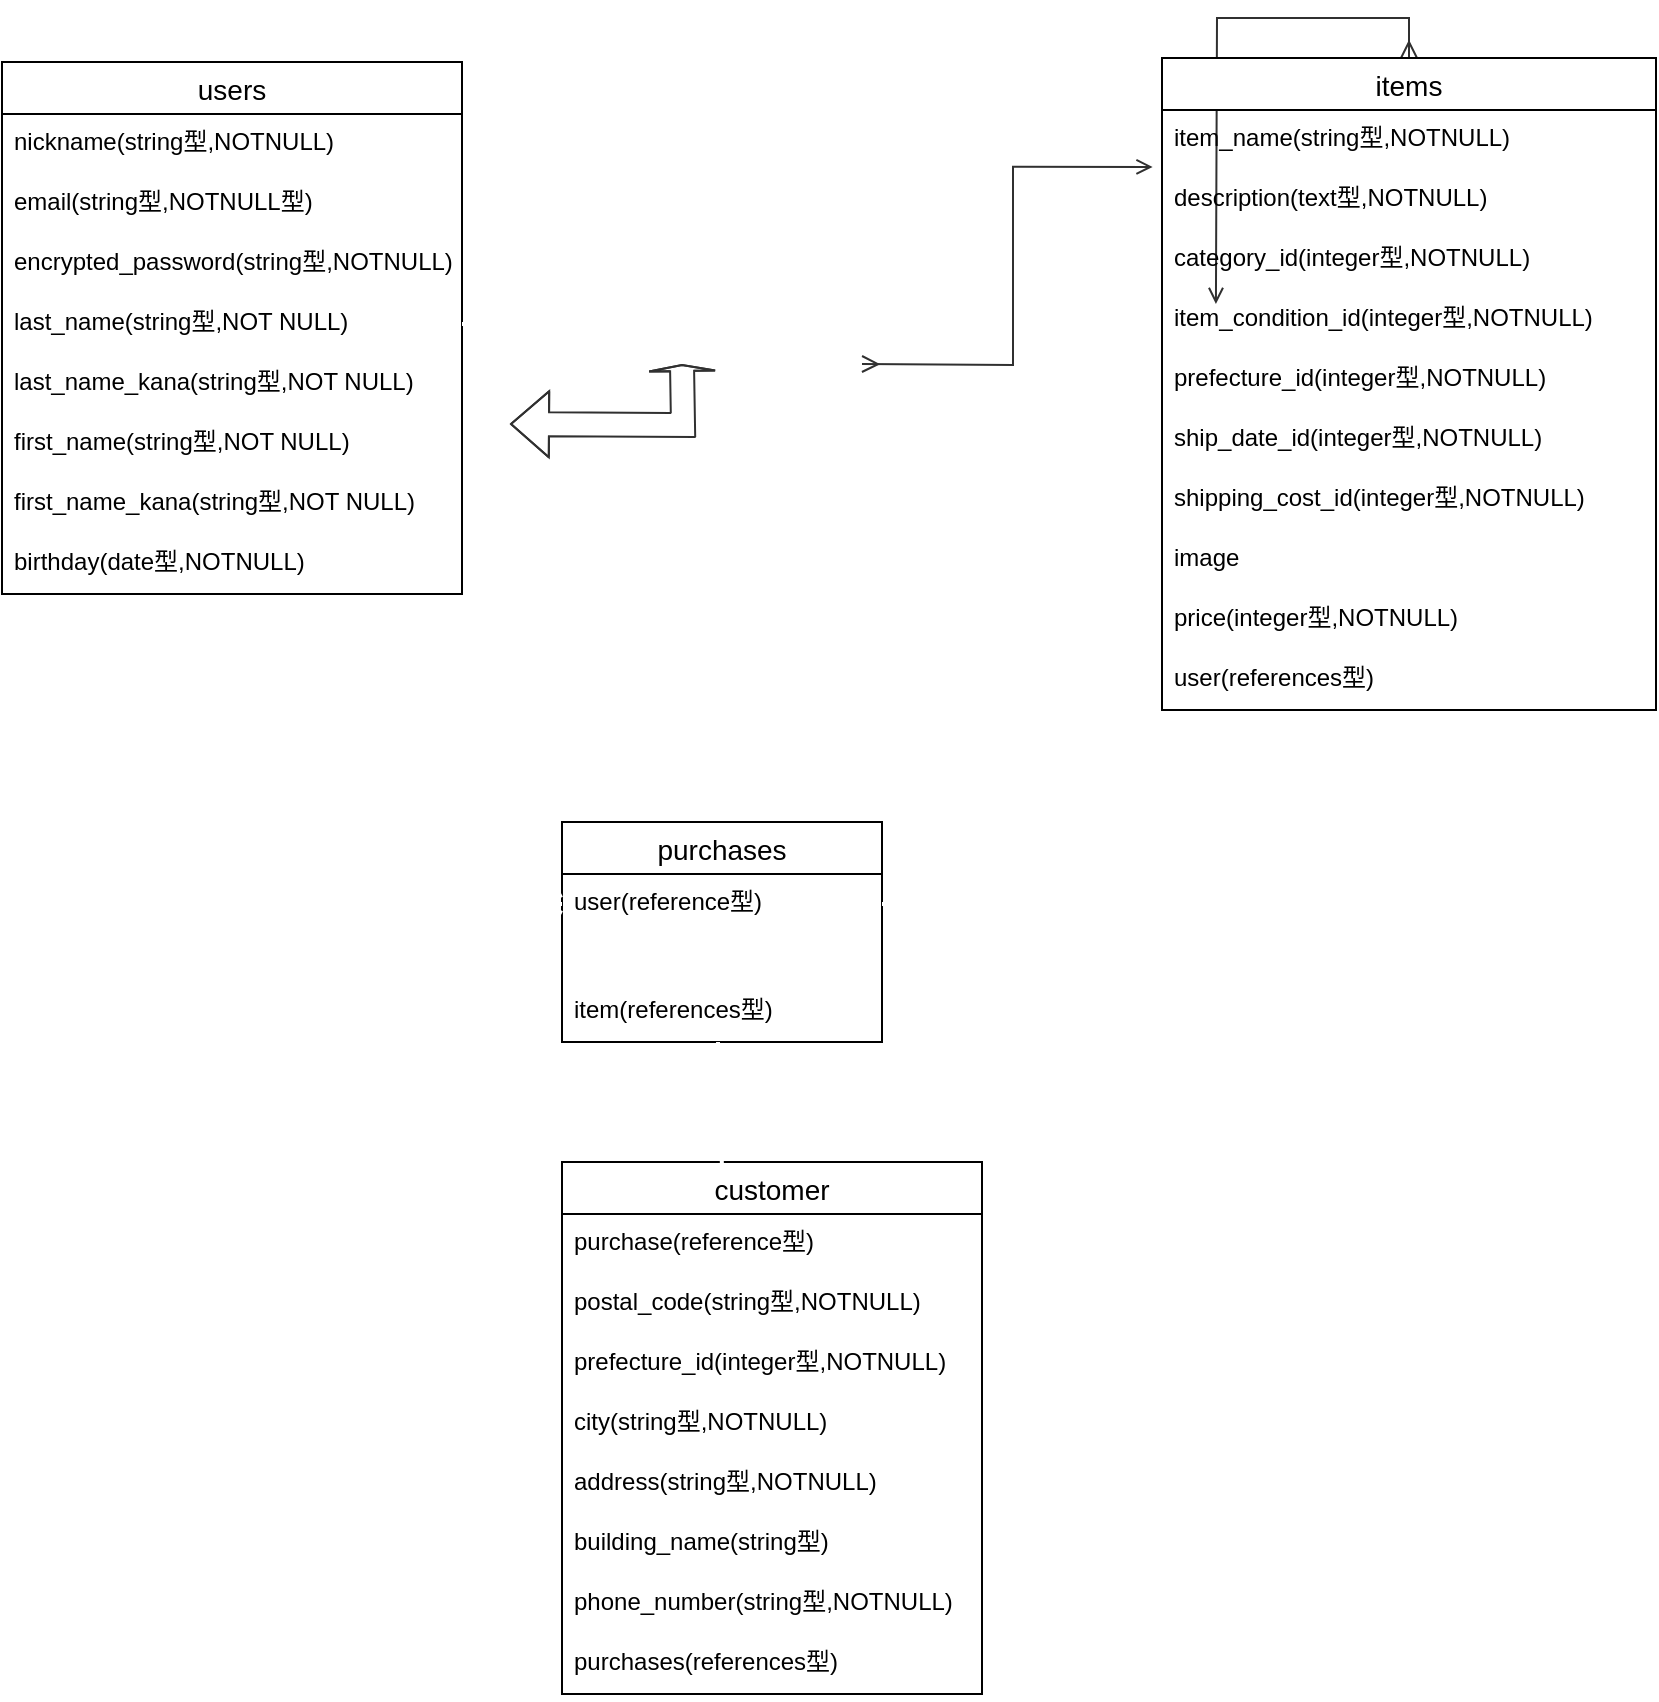 <mxfile version="13.6.5">
    <diagram id="GUuFIdtJzoIu96tNin8X" name="ページ1">
        <mxGraphModel dx="968" dy="1849" grid="1" gridSize="10" guides="1" tooltips="1" connect="1" arrows="1" fold="1" page="1" pageScale="1" pageWidth="827" pageHeight="1169" math="0" shadow="0">
            <root>
                <mxCell id="0"/>
                <mxCell id="1" parent="0"/>
                <mxCell id="23" value="purchases" style="swimlane;fontStyle=0;childLayout=stackLayout;horizontal=1;startSize=26;horizontalStack=0;resizeParent=1;resizeParentMax=0;resizeLast=0;collapsible=1;marginBottom=0;align=center;fontSize=14;" parent="1" vertex="1">
                    <mxGeometry x="280" y="400" width="160" height="110" as="geometry"/>
                </mxCell>
                <mxCell id="26" value="user(reference型)" style="text;strokeColor=none;fillColor=none;spacingLeft=4;spacingRight=4;overflow=hidden;rotatable=0;points=[[0,0.5],[1,0.5]];portConstraint=eastwest;fontSize=12;" parent="23" vertex="1">
                    <mxGeometry y="26" width="160" height="54" as="geometry"/>
                </mxCell>
                <mxCell id="102" value="item(references型)" style="text;strokeColor=none;fillColor=none;spacingLeft=4;spacingRight=4;overflow=hidden;rotatable=0;points=[[0,0.5],[1,0.5]];portConstraint=eastwest;fontSize=12;" parent="23" vertex="1">
                    <mxGeometry y="80" width="160" height="30" as="geometry"/>
                </mxCell>
                <mxCell id="55" style="edgeStyle=orthogonalEdgeStyle;rounded=0;orthogonalLoop=1;jettySize=auto;html=1;entryX=-0.019;entryY=0.167;entryDx=0;entryDy=0;entryPerimeter=0;endArrow=open;endFill=0;startArrow=ERmany;startFill=0;targetPerimeterSpacing=0;strokeColor=#303030;" parent="1" edge="1" source="19">
                    <mxGeometry relative="1" as="geometry">
                        <mxPoint x="430" y="171" as="sourcePoint"/>
                        <mxPoint x="606.96" y="141.01" as="targetPoint"/>
                    </mxGeometry>
                </mxCell>
                <mxCell id="57" style="edgeStyle=orthogonalEdgeStyle;rounded=0;orthogonalLoop=1;jettySize=auto;html=1;exitX=1;exitY=0.5;exitDx=0;exitDy=0;startArrow=ERmany;startFill=0;endArrow=open;endFill=0;targetPerimeterSpacing=0;strokeColor=#303030;shape=flexArrow;width=12;endSize=0.67;" parent="1" edge="1">
                    <mxGeometry relative="1" as="geometry">
                        <mxPoint x="340" y="171" as="targetPoint"/>
                        <mxPoint x="254" y="201" as="sourcePoint"/>
                    </mxGeometry>
                </mxCell>
                <mxCell id="72" style="edgeStyle=orthogonalEdgeStyle;rounded=0;orthogonalLoop=1;jettySize=auto;html=1;exitX=0;exitY=0.5;exitDx=0;exitDy=0;startFill=0;endArrow=ERone;endFill=0;targetPerimeterSpacing=0;strokeColor=#FFFFFF;strokeWidth=2;fillColor=#f5f5f5;fontColor=#FFFFFF;startArrow=ERmany;" parent="1" edge="1">
                    <mxGeometry relative="1" as="geometry">
                        <mxPoint x="120" y="290" as="targetPoint"/>
                        <mxPoint x="280" y="441" as="sourcePoint"/>
                    </mxGeometry>
                </mxCell>
                <mxCell id="45" value="users" style="swimlane;fontStyle=0;childLayout=stackLayout;horizontal=1;startSize=26;horizontalStack=0;resizeParent=1;resizeParentMax=0;resizeLast=0;collapsible=1;marginBottom=0;align=center;fontSize=14;" parent="1" vertex="1">
                    <mxGeometry y="20" width="230" height="266" as="geometry"/>
                </mxCell>
                <mxCell id="75" value="nickname(string型,NOTNULL)" style="text;strokeColor=none;fillColor=none;spacingLeft=4;spacingRight=4;overflow=hidden;rotatable=0;points=[[0,0.5],[1,0.5]];portConstraint=eastwest;fontSize=12;" parent="45" vertex="1">
                    <mxGeometry y="26" width="230" height="30" as="geometry"/>
                </mxCell>
                <mxCell id="74" value="email(string型,NOTNULL型)" style="text;strokeColor=none;fillColor=none;spacingLeft=4;spacingRight=4;overflow=hidden;rotatable=0;points=[[0,0.5],[1,0.5]];portConstraint=eastwest;fontSize=12;" parent="45" vertex="1">
                    <mxGeometry y="56" width="230" height="30" as="geometry"/>
                </mxCell>
                <mxCell id="73" value="encrypted_password(string型,NOTNULL)" style="text;strokeColor=none;fillColor=none;spacingLeft=4;spacingRight=4;overflow=hidden;rotatable=0;points=[[0,0.5],[1,0.5]];portConstraint=eastwest;fontSize=12;" parent="45" vertex="1">
                    <mxGeometry y="86" width="230" height="30" as="geometry"/>
                </mxCell>
                <mxCell id="82" value="last_name(string型,NOT NULL)" style="text;strokeColor=none;fillColor=none;spacingLeft=4;spacingRight=4;overflow=hidden;rotatable=0;points=[[0,0.5],[1,0.5]];portConstraint=eastwest;fontSize=12;" parent="45" vertex="1">
                    <mxGeometry y="116" width="230" height="30" as="geometry"/>
                </mxCell>
                <mxCell id="81" value="last_name_kana(string型,NOT NULL)" style="text;strokeColor=none;fillColor=none;spacingLeft=4;spacingRight=4;overflow=hidden;rotatable=0;points=[[0,0.5],[1,0.5]];portConstraint=eastwest;fontSize=12;" parent="45" vertex="1">
                    <mxGeometry y="146" width="230" height="30" as="geometry"/>
                </mxCell>
                <mxCell id="83" value="first_name(string型,NOT NULL)" style="text;strokeColor=none;fillColor=none;spacingLeft=4;spacingRight=4;overflow=hidden;rotatable=0;points=[[0,0.5],[1,0.5]];portConstraint=eastwest;fontSize=12;" parent="45" vertex="1">
                    <mxGeometry y="176" width="230" height="30" as="geometry"/>
                </mxCell>
                <mxCell id="80" value="first_name_kana(string型,NOT NULL)" style="text;strokeColor=none;fillColor=none;spacingLeft=4;spacingRight=4;overflow=hidden;rotatable=0;points=[[0,0.5],[1,0.5]];portConstraint=eastwest;fontSize=12;" parent="45" vertex="1">
                    <mxGeometry y="206" width="230" height="30" as="geometry"/>
                </mxCell>
                <mxCell id="79" value="birthday(date型,NOTNULL)" style="text;strokeColor=none;fillColor=none;spacingLeft=4;spacingRight=4;overflow=hidden;rotatable=0;points=[[0,0.5],[1,0.5]];portConstraint=eastwest;fontSize=12;" parent="45" vertex="1">
                    <mxGeometry y="236" width="230" height="30" as="geometry"/>
                </mxCell>
                <mxCell id="84" style="edgeStyle=orthogonalEdgeStyle;rounded=0;orthogonalLoop=1;jettySize=auto;html=1;exitX=1;exitY=0.5;exitDx=0;exitDy=0;startFill=0;endArrow=ERmany;endFill=0;targetPerimeterSpacing=0;strokeColor=#FFFFFF;strokeWidth=2;fillColor=#f5f5f5;fontColor=#FFFFFF;startArrow=ERone;" parent="1" source="82" edge="1">
                    <mxGeometry relative="1" as="geometry">
                        <mxPoint x="580" y="151" as="targetPoint"/>
                        <Array as="points">
                            <mxPoint x="540" y="151"/>
                            <mxPoint x="540" y="151"/>
                        </Array>
                    </mxGeometry>
                </mxCell>
                <mxCell id="93" style="edgeStyle=orthogonalEdgeStyle;rounded=0;orthogonalLoop=1;jettySize=auto;html=1;exitX=1;exitY=0.5;exitDx=0;exitDy=0;startArrow=ERone;startFill=0;endArrow=ERone;endFill=0;targetPerimeterSpacing=0;strokeColor=#FFFFFF;strokeWidth=2;fillColor=#f5f5f5;fontColor=#FFFFFF;" parent="1" edge="1">
                    <mxGeometry relative="1" as="geometry">
                        <mxPoint x="710" y="360" as="targetPoint"/>
                        <mxPoint x="440" y="441" as="sourcePoint"/>
                    </mxGeometry>
                </mxCell>
                <mxCell id="19" value="items" style="swimlane;fontStyle=0;childLayout=stackLayout;horizontal=1;startSize=26;horizontalStack=0;resizeParent=1;resizeParentMax=0;resizeLast=0;collapsible=1;marginBottom=0;align=center;fontSize=14;" parent="1" vertex="1">
                    <mxGeometry x="580" y="18" width="247" height="326" as="geometry"/>
                </mxCell>
                <mxCell id="21" value="item_name(string型,NOTNULL)" style="text;strokeColor=none;fillColor=none;spacingLeft=4;spacingRight=4;overflow=hidden;rotatable=0;points=[[0,0.5],[1,0.5]];portConstraint=eastwest;fontSize=12;" parent="19" vertex="1">
                    <mxGeometry y="26" width="247" height="30" as="geometry"/>
                </mxCell>
                <mxCell id="94" value="description(text型,NOTNULL)" style="text;strokeColor=none;fillColor=none;spacingLeft=4;spacingRight=4;overflow=hidden;rotatable=0;points=[[0,0.5],[1,0.5]];portConstraint=eastwest;fontSize=12;" parent="19" vertex="1">
                    <mxGeometry y="56" width="247" height="30" as="geometry"/>
                </mxCell>
                <mxCell id="86" value="category_id(integer型,NOTNULL)" style="text;strokeColor=none;fillColor=none;spacingLeft=4;spacingRight=4;overflow=hidden;rotatable=0;points=[[0,0.5],[1,0.5]];portConstraint=eastwest;fontSize=12;" parent="19" vertex="1">
                    <mxGeometry y="86" width="247" height="30" as="geometry"/>
                </mxCell>
                <mxCell id="50" value="item_condition_id(integer型,NOTNULL)" style="text;strokeColor=none;fillColor=none;spacingLeft=4;spacingRight=4;overflow=hidden;rotatable=0;points=[[0,0.5],[1,0.5]];portConstraint=eastwest;fontSize=12;" parent="19" vertex="1">
                    <mxGeometry y="116" width="247" height="30" as="geometry"/>
                </mxCell>
                <mxCell id="52" value="prefecture_id(integer型,NOTNULL)" style="text;strokeColor=none;fillColor=none;spacingLeft=4;spacingRight=4;overflow=hidden;rotatable=0;points=[[0,0.5],[1,0.5]];portConstraint=eastwest;fontSize=12;" parent="19" vertex="1">
                    <mxGeometry y="146" width="247" height="30" as="geometry"/>
                </mxCell>
                <mxCell id="53" value="ship_date_id(integer型,NOTNULL)" style="text;strokeColor=none;fillColor=none;spacingLeft=4;spacingRight=4;overflow=hidden;rotatable=0;points=[[0,0.5],[1,0.5]];portConstraint=eastwest;fontSize=12;" parent="19" vertex="1">
                    <mxGeometry y="176" width="247" height="30" as="geometry"/>
                </mxCell>
                <mxCell id="22" value="shipping_cost_id(integer型,NOTNULL)" style="text;strokeColor=none;fillColor=none;spacingLeft=4;spacingRight=4;overflow=hidden;rotatable=0;points=[[0,0.5],[1,0.5]];portConstraint=eastwest;fontSize=12;" parent="19" vertex="1">
                    <mxGeometry y="206" width="247" height="30" as="geometry"/>
                </mxCell>
                <mxCell id="89" value="image" style="text;strokeColor=none;fillColor=none;spacingLeft=4;spacingRight=4;overflow=hidden;rotatable=0;points=[[0,0.5],[1,0.5]];portConstraint=eastwest;fontSize=12;" parent="19" vertex="1">
                    <mxGeometry y="236" width="247" height="30" as="geometry"/>
                </mxCell>
                <mxCell id="88" value="price(integer型,NOTNULL)" style="text;strokeColor=none;fillColor=none;spacingLeft=4;spacingRight=4;overflow=hidden;rotatable=0;points=[[0,0.5],[1,0.5]];portConstraint=eastwest;fontSize=12;" parent="19" vertex="1">
                    <mxGeometry y="266" width="247" height="30" as="geometry"/>
                </mxCell>
                <mxCell id="90" value="user(references型)" style="text;strokeColor=none;fillColor=none;spacingLeft=4;spacingRight=4;overflow=hidden;rotatable=0;points=[[0,0.5],[1,0.5]];portConstraint=eastwest;fontSize=12;" parent="19" vertex="1">
                    <mxGeometry y="296" width="247" height="30" as="geometry"/>
                </mxCell>
                <mxCell id="104" value="customer" style="swimlane;fontStyle=0;childLayout=stackLayout;horizontal=1;startSize=26;horizontalStack=0;resizeParent=1;resizeParentMax=0;resizeLast=0;collapsible=1;marginBottom=0;align=center;fontSize=14;" parent="1" vertex="1">
                    <mxGeometry x="280" y="570" width="210" height="266" as="geometry"/>
                </mxCell>
                <mxCell id="105" value="purchase(reference型)" style="text;strokeColor=none;fillColor=none;spacingLeft=4;spacingRight=4;overflow=hidden;rotatable=0;points=[[0,0.5],[1,0.5]];portConstraint=eastwest;fontSize=12;" parent="104" vertex="1">
                    <mxGeometry y="26" width="210" height="30" as="geometry"/>
                </mxCell>
                <mxCell id="106" value="postal_code(string型,NOTNULL)" style="text;strokeColor=none;fillColor=none;spacingLeft=4;spacingRight=4;overflow=hidden;rotatable=0;points=[[0,0.5],[1,0.5]];portConstraint=eastwest;fontSize=12;" parent="104" vertex="1">
                    <mxGeometry y="56" width="210" height="30" as="geometry"/>
                </mxCell>
                <mxCell id="107" value="prefecture_id(integer型,NOTNULL)" style="text;strokeColor=none;fillColor=none;spacingLeft=4;spacingRight=4;overflow=hidden;rotatable=0;points=[[0,0.5],[1,0.5]];portConstraint=eastwest;fontSize=12;" parent="104" vertex="1">
                    <mxGeometry y="86" width="210" height="30" as="geometry"/>
                </mxCell>
                <mxCell id="108" value="city(string型,NOTNULL)" style="text;strokeColor=none;fillColor=none;spacingLeft=4;spacingRight=4;overflow=hidden;rotatable=0;points=[[0,0.5],[1,0.5]];portConstraint=eastwest;fontSize=12;" parent="104" vertex="1">
                    <mxGeometry y="116" width="210" height="30" as="geometry"/>
                </mxCell>
                <mxCell id="109" value="address(string型,NOTNULL)" style="text;strokeColor=none;fillColor=none;spacingLeft=4;spacingRight=4;overflow=hidden;rotatable=0;points=[[0,0.5],[1,0.5]];portConstraint=eastwest;fontSize=12;" parent="104" vertex="1">
                    <mxGeometry y="146" width="210" height="30" as="geometry"/>
                </mxCell>
                <mxCell id="114" value="building_name(string型)" style="text;strokeColor=none;fillColor=none;spacingLeft=4;spacingRight=4;overflow=hidden;rotatable=0;points=[[0,0.5],[1,0.5]];portConstraint=eastwest;fontSize=12;" vertex="1" parent="104">
                    <mxGeometry y="176" width="210" height="30" as="geometry"/>
                </mxCell>
                <mxCell id="110" value="phone_number(string型,NOTNULL)" style="text;strokeColor=none;fillColor=none;spacingLeft=4;spacingRight=4;overflow=hidden;rotatable=0;points=[[0,0.5],[1,0.5]];portConstraint=eastwest;fontSize=12;" parent="104" vertex="1">
                    <mxGeometry y="206" width="210" height="30" as="geometry"/>
                </mxCell>
                <mxCell id="113" value="purchases(references型)" style="text;strokeColor=none;fillColor=none;spacingLeft=4;spacingRight=4;overflow=hidden;rotatable=0;points=[[0,0.5],[1,0.5]];portConstraint=eastwest;fontSize=12;" parent="104" vertex="1">
                    <mxGeometry y="236" width="210" height="30" as="geometry"/>
                </mxCell>
                <mxCell id="111" value="" style="endArrow=ERone;html=1;strokeColor=#FFFFFF;strokeWidth=2;fillColor=#f5f5f5;fontColor=#FFFFFF;exitX=0.381;exitY=0.01;exitDx=0;exitDy=0;exitPerimeter=0;startArrow=ERone;startFill=0;endFill=0;" parent="1" source="104" edge="1">
                    <mxGeometry width="50" height="50" relative="1" as="geometry">
                        <mxPoint x="358" y="560" as="sourcePoint"/>
                        <mxPoint x="358" y="510" as="targetPoint"/>
                    </mxGeometry>
                </mxCell>
                <mxCell id="115" style="edgeStyle=orthogonalEdgeStyle;rounded=0;orthogonalLoop=1;jettySize=auto;html=1;entryX=-0.019;entryY=0.167;entryDx=0;entryDy=0;entryPerimeter=0;endArrow=open;endFill=0;startArrow=ERmany;startFill=0;targetPerimeterSpacing=0;strokeColor=#303030;" edge="1" parent="1" target="19">
                    <mxGeometry relative="1" as="geometry">
                        <mxPoint x="430" y="171" as="sourcePoint"/>
                        <mxPoint x="606.96" y="141.01" as="targetPoint"/>
                    </mxGeometry>
                </mxCell>
            </root>
        </mxGraphModel>
    </diagram>
</mxfile>